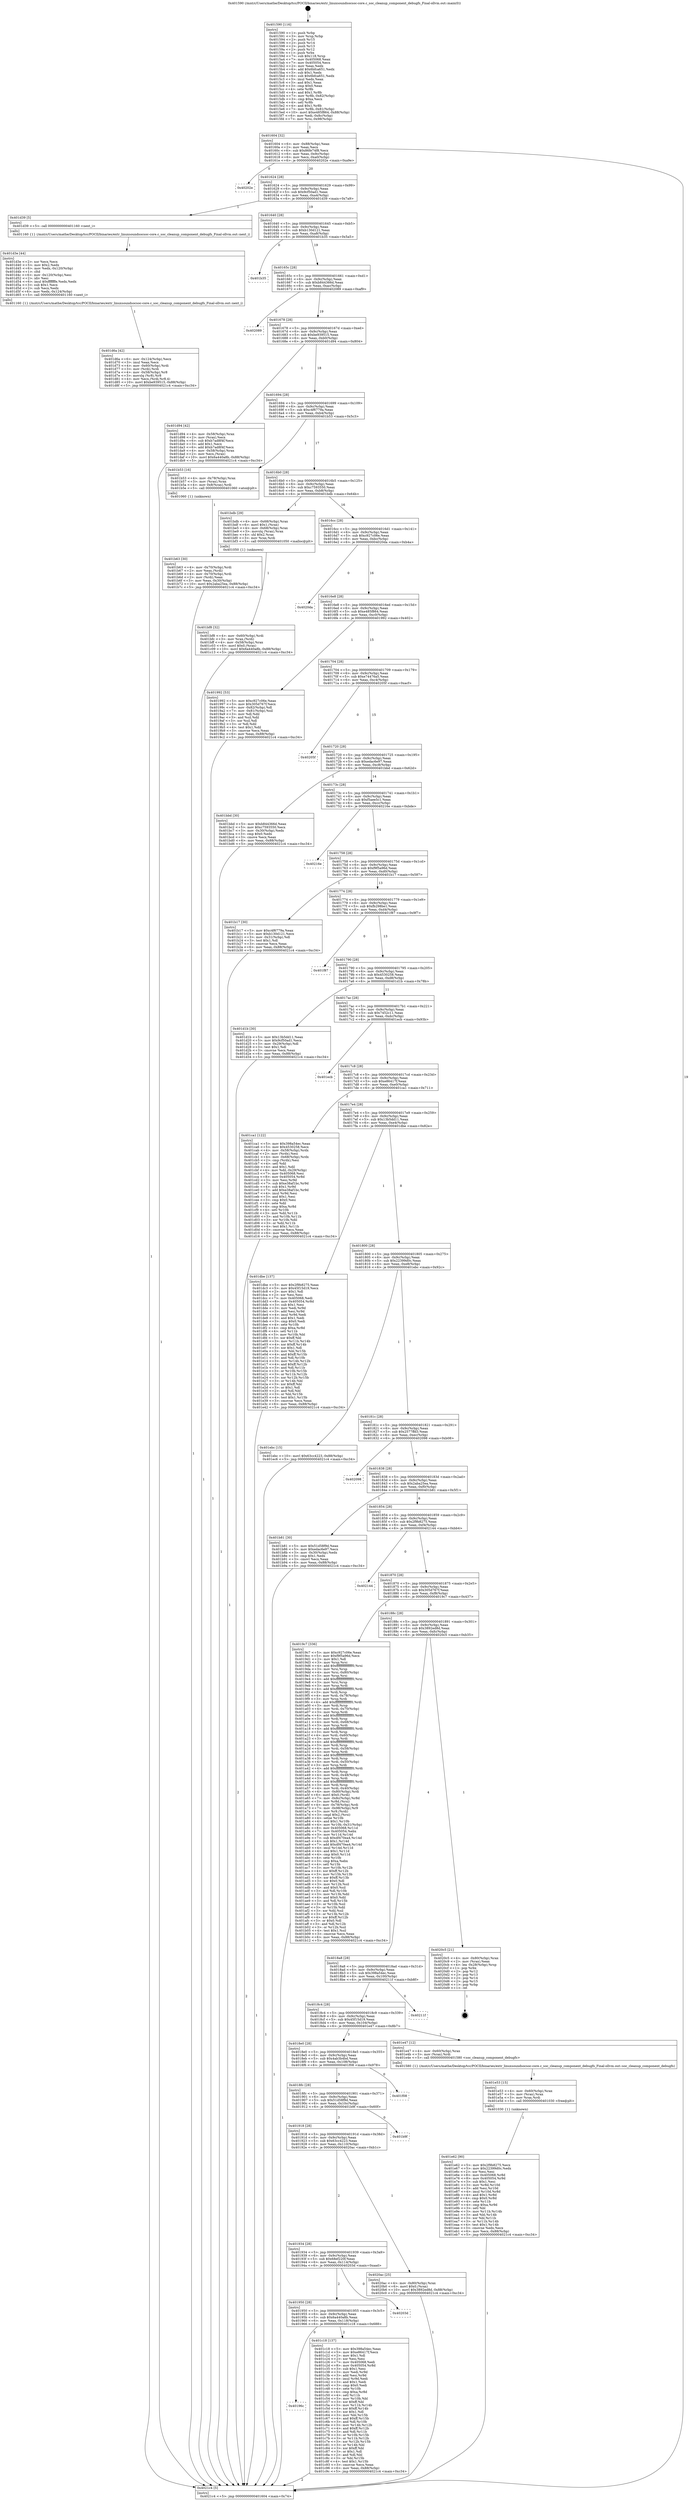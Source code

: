 digraph "0x401590" {
  label = "0x401590 (/mnt/c/Users/mathe/Desktop/tcc/POCII/binaries/extr_linuxsoundsocsoc-core.c_soc_cleanup_component_debugfs_Final-ollvm.out::main(0))"
  labelloc = "t"
  node[shape=record]

  Entry [label="",width=0.3,height=0.3,shape=circle,fillcolor=black,style=filled]
  "0x401604" [label="{
     0x401604 [32]\l
     | [instrs]\l
     &nbsp;&nbsp;0x401604 \<+6\>: mov -0x88(%rbp),%eax\l
     &nbsp;&nbsp;0x40160a \<+2\>: mov %eax,%ecx\l
     &nbsp;&nbsp;0x40160c \<+6\>: sub $0x86fe74f8,%ecx\l
     &nbsp;&nbsp;0x401612 \<+6\>: mov %eax,-0x9c(%rbp)\l
     &nbsp;&nbsp;0x401618 \<+6\>: mov %ecx,-0xa0(%rbp)\l
     &nbsp;&nbsp;0x40161e \<+6\>: je 000000000040202e \<main+0xa9e\>\l
  }"]
  "0x40202e" [label="{
     0x40202e\l
  }", style=dashed]
  "0x401624" [label="{
     0x401624 [28]\l
     | [instrs]\l
     &nbsp;&nbsp;0x401624 \<+5\>: jmp 0000000000401629 \<main+0x99\>\l
     &nbsp;&nbsp;0x401629 \<+6\>: mov -0x9c(%rbp),%eax\l
     &nbsp;&nbsp;0x40162f \<+5\>: sub $0x9cf50ad1,%eax\l
     &nbsp;&nbsp;0x401634 \<+6\>: mov %eax,-0xa4(%rbp)\l
     &nbsp;&nbsp;0x40163a \<+6\>: je 0000000000401d39 \<main+0x7a9\>\l
  }"]
  Exit [label="",width=0.3,height=0.3,shape=circle,fillcolor=black,style=filled,peripheries=2]
  "0x401d39" [label="{
     0x401d39 [5]\l
     | [instrs]\l
     &nbsp;&nbsp;0x401d39 \<+5\>: call 0000000000401160 \<next_i\>\l
     | [calls]\l
     &nbsp;&nbsp;0x401160 \{1\} (/mnt/c/Users/mathe/Desktop/tcc/POCII/binaries/extr_linuxsoundsocsoc-core.c_soc_cleanup_component_debugfs_Final-ollvm.out::next_i)\l
  }"]
  "0x401640" [label="{
     0x401640 [28]\l
     | [instrs]\l
     &nbsp;&nbsp;0x401640 \<+5\>: jmp 0000000000401645 \<main+0xb5\>\l
     &nbsp;&nbsp;0x401645 \<+6\>: mov -0x9c(%rbp),%eax\l
     &nbsp;&nbsp;0x40164b \<+5\>: sub $0xb130d121,%eax\l
     &nbsp;&nbsp;0x401650 \<+6\>: mov %eax,-0xa8(%rbp)\l
     &nbsp;&nbsp;0x401656 \<+6\>: je 0000000000401b35 \<main+0x5a5\>\l
  }"]
  "0x401e62" [label="{
     0x401e62 [90]\l
     | [instrs]\l
     &nbsp;&nbsp;0x401e62 \<+5\>: mov $0x2f9b8275,%ecx\l
     &nbsp;&nbsp;0x401e67 \<+5\>: mov $0x22399d0c,%edx\l
     &nbsp;&nbsp;0x401e6c \<+2\>: xor %esi,%esi\l
     &nbsp;&nbsp;0x401e6e \<+8\>: mov 0x405068,%r8d\l
     &nbsp;&nbsp;0x401e76 \<+8\>: mov 0x405054,%r9d\l
     &nbsp;&nbsp;0x401e7e \<+3\>: sub $0x1,%esi\l
     &nbsp;&nbsp;0x401e81 \<+3\>: mov %r8d,%r10d\l
     &nbsp;&nbsp;0x401e84 \<+3\>: add %esi,%r10d\l
     &nbsp;&nbsp;0x401e87 \<+4\>: imul %r10d,%r8d\l
     &nbsp;&nbsp;0x401e8b \<+4\>: and $0x1,%r8d\l
     &nbsp;&nbsp;0x401e8f \<+4\>: cmp $0x0,%r8d\l
     &nbsp;&nbsp;0x401e93 \<+4\>: sete %r11b\l
     &nbsp;&nbsp;0x401e97 \<+4\>: cmp $0xa,%r9d\l
     &nbsp;&nbsp;0x401e9b \<+3\>: setl %bl\l
     &nbsp;&nbsp;0x401e9e \<+3\>: mov %r11b,%r14b\l
     &nbsp;&nbsp;0x401ea1 \<+3\>: and %bl,%r14b\l
     &nbsp;&nbsp;0x401ea4 \<+3\>: xor %bl,%r11b\l
     &nbsp;&nbsp;0x401ea7 \<+3\>: or %r11b,%r14b\l
     &nbsp;&nbsp;0x401eaa \<+4\>: test $0x1,%r14b\l
     &nbsp;&nbsp;0x401eae \<+3\>: cmovne %edx,%ecx\l
     &nbsp;&nbsp;0x401eb1 \<+6\>: mov %ecx,-0x88(%rbp)\l
     &nbsp;&nbsp;0x401eb7 \<+5\>: jmp 00000000004021c4 \<main+0xc34\>\l
  }"]
  "0x401b35" [label="{
     0x401b35\l
  }", style=dashed]
  "0x40165c" [label="{
     0x40165c [28]\l
     | [instrs]\l
     &nbsp;&nbsp;0x40165c \<+5\>: jmp 0000000000401661 \<main+0xd1\>\l
     &nbsp;&nbsp;0x401661 \<+6\>: mov -0x9c(%rbp),%eax\l
     &nbsp;&nbsp;0x401667 \<+5\>: sub $0xb844366d,%eax\l
     &nbsp;&nbsp;0x40166c \<+6\>: mov %eax,-0xac(%rbp)\l
     &nbsp;&nbsp;0x401672 \<+6\>: je 0000000000402089 \<main+0xaf9\>\l
  }"]
  "0x401e53" [label="{
     0x401e53 [15]\l
     | [instrs]\l
     &nbsp;&nbsp;0x401e53 \<+4\>: mov -0x60(%rbp),%rax\l
     &nbsp;&nbsp;0x401e57 \<+3\>: mov (%rax),%rax\l
     &nbsp;&nbsp;0x401e5a \<+3\>: mov %rax,%rdi\l
     &nbsp;&nbsp;0x401e5d \<+5\>: call 0000000000401030 \<free@plt\>\l
     | [calls]\l
     &nbsp;&nbsp;0x401030 \{1\} (unknown)\l
  }"]
  "0x402089" [label="{
     0x402089\l
  }", style=dashed]
  "0x401678" [label="{
     0x401678 [28]\l
     | [instrs]\l
     &nbsp;&nbsp;0x401678 \<+5\>: jmp 000000000040167d \<main+0xed\>\l
     &nbsp;&nbsp;0x40167d \<+6\>: mov -0x9c(%rbp),%eax\l
     &nbsp;&nbsp;0x401683 \<+5\>: sub $0xbe939515,%eax\l
     &nbsp;&nbsp;0x401688 \<+6\>: mov %eax,-0xb0(%rbp)\l
     &nbsp;&nbsp;0x40168e \<+6\>: je 0000000000401d94 \<main+0x804\>\l
  }"]
  "0x401d6a" [label="{
     0x401d6a [42]\l
     | [instrs]\l
     &nbsp;&nbsp;0x401d6a \<+6\>: mov -0x124(%rbp),%ecx\l
     &nbsp;&nbsp;0x401d70 \<+3\>: imul %eax,%ecx\l
     &nbsp;&nbsp;0x401d73 \<+4\>: mov -0x60(%rbp),%rdi\l
     &nbsp;&nbsp;0x401d77 \<+3\>: mov (%rdi),%rdi\l
     &nbsp;&nbsp;0x401d7a \<+4\>: mov -0x58(%rbp),%r8\l
     &nbsp;&nbsp;0x401d7e \<+3\>: movslq (%r8),%r8\l
     &nbsp;&nbsp;0x401d81 \<+4\>: mov %ecx,(%rdi,%r8,4)\l
     &nbsp;&nbsp;0x401d85 \<+10\>: movl $0xbe939515,-0x88(%rbp)\l
     &nbsp;&nbsp;0x401d8f \<+5\>: jmp 00000000004021c4 \<main+0xc34\>\l
  }"]
  "0x401d94" [label="{
     0x401d94 [42]\l
     | [instrs]\l
     &nbsp;&nbsp;0x401d94 \<+4\>: mov -0x58(%rbp),%rax\l
     &nbsp;&nbsp;0x401d98 \<+2\>: mov (%rax),%ecx\l
     &nbsp;&nbsp;0x401d9a \<+6\>: sub $0xb7ad8f4f,%ecx\l
     &nbsp;&nbsp;0x401da0 \<+3\>: add $0x1,%ecx\l
     &nbsp;&nbsp;0x401da3 \<+6\>: add $0xb7ad8f4f,%ecx\l
     &nbsp;&nbsp;0x401da9 \<+4\>: mov -0x58(%rbp),%rax\l
     &nbsp;&nbsp;0x401dad \<+2\>: mov %ecx,(%rax)\l
     &nbsp;&nbsp;0x401daf \<+10\>: movl $0x6a440a8b,-0x88(%rbp)\l
     &nbsp;&nbsp;0x401db9 \<+5\>: jmp 00000000004021c4 \<main+0xc34\>\l
  }"]
  "0x401694" [label="{
     0x401694 [28]\l
     | [instrs]\l
     &nbsp;&nbsp;0x401694 \<+5\>: jmp 0000000000401699 \<main+0x109\>\l
     &nbsp;&nbsp;0x401699 \<+6\>: mov -0x9c(%rbp),%eax\l
     &nbsp;&nbsp;0x40169f \<+5\>: sub $0xc4f6779a,%eax\l
     &nbsp;&nbsp;0x4016a4 \<+6\>: mov %eax,-0xb4(%rbp)\l
     &nbsp;&nbsp;0x4016aa \<+6\>: je 0000000000401b53 \<main+0x5c3\>\l
  }"]
  "0x401d3e" [label="{
     0x401d3e [44]\l
     | [instrs]\l
     &nbsp;&nbsp;0x401d3e \<+2\>: xor %ecx,%ecx\l
     &nbsp;&nbsp;0x401d40 \<+5\>: mov $0x2,%edx\l
     &nbsp;&nbsp;0x401d45 \<+6\>: mov %edx,-0x120(%rbp)\l
     &nbsp;&nbsp;0x401d4b \<+1\>: cltd\l
     &nbsp;&nbsp;0x401d4c \<+6\>: mov -0x120(%rbp),%esi\l
     &nbsp;&nbsp;0x401d52 \<+2\>: idiv %esi\l
     &nbsp;&nbsp;0x401d54 \<+6\>: imul $0xfffffffe,%edx,%edx\l
     &nbsp;&nbsp;0x401d5a \<+3\>: sub $0x1,%ecx\l
     &nbsp;&nbsp;0x401d5d \<+2\>: sub %ecx,%edx\l
     &nbsp;&nbsp;0x401d5f \<+6\>: mov %edx,-0x124(%rbp)\l
     &nbsp;&nbsp;0x401d65 \<+5\>: call 0000000000401160 \<next_i\>\l
     | [calls]\l
     &nbsp;&nbsp;0x401160 \{1\} (/mnt/c/Users/mathe/Desktop/tcc/POCII/binaries/extr_linuxsoundsocsoc-core.c_soc_cleanup_component_debugfs_Final-ollvm.out::next_i)\l
  }"]
  "0x401b53" [label="{
     0x401b53 [16]\l
     | [instrs]\l
     &nbsp;&nbsp;0x401b53 \<+4\>: mov -0x78(%rbp),%rax\l
     &nbsp;&nbsp;0x401b57 \<+3\>: mov (%rax),%rax\l
     &nbsp;&nbsp;0x401b5a \<+4\>: mov 0x8(%rax),%rdi\l
     &nbsp;&nbsp;0x401b5e \<+5\>: call 0000000000401060 \<atoi@plt\>\l
     | [calls]\l
     &nbsp;&nbsp;0x401060 \{1\} (unknown)\l
  }"]
  "0x4016b0" [label="{
     0x4016b0 [28]\l
     | [instrs]\l
     &nbsp;&nbsp;0x4016b0 \<+5\>: jmp 00000000004016b5 \<main+0x125\>\l
     &nbsp;&nbsp;0x4016b5 \<+6\>: mov -0x9c(%rbp),%eax\l
     &nbsp;&nbsp;0x4016bb \<+5\>: sub $0xc7593550,%eax\l
     &nbsp;&nbsp;0x4016c0 \<+6\>: mov %eax,-0xb8(%rbp)\l
     &nbsp;&nbsp;0x4016c6 \<+6\>: je 0000000000401bdb \<main+0x64b\>\l
  }"]
  "0x40196c" [label="{
     0x40196c\l
  }", style=dashed]
  "0x401bdb" [label="{
     0x401bdb [29]\l
     | [instrs]\l
     &nbsp;&nbsp;0x401bdb \<+4\>: mov -0x68(%rbp),%rax\l
     &nbsp;&nbsp;0x401bdf \<+6\>: movl $0x1,(%rax)\l
     &nbsp;&nbsp;0x401be5 \<+4\>: mov -0x68(%rbp),%rax\l
     &nbsp;&nbsp;0x401be9 \<+3\>: movslq (%rax),%rax\l
     &nbsp;&nbsp;0x401bec \<+4\>: shl $0x2,%rax\l
     &nbsp;&nbsp;0x401bf0 \<+3\>: mov %rax,%rdi\l
     &nbsp;&nbsp;0x401bf3 \<+5\>: call 0000000000401050 \<malloc@plt\>\l
     | [calls]\l
     &nbsp;&nbsp;0x401050 \{1\} (unknown)\l
  }"]
  "0x4016cc" [label="{
     0x4016cc [28]\l
     | [instrs]\l
     &nbsp;&nbsp;0x4016cc \<+5\>: jmp 00000000004016d1 \<main+0x141\>\l
     &nbsp;&nbsp;0x4016d1 \<+6\>: mov -0x9c(%rbp),%eax\l
     &nbsp;&nbsp;0x4016d7 \<+5\>: sub $0xc927c06e,%eax\l
     &nbsp;&nbsp;0x4016dc \<+6\>: mov %eax,-0xbc(%rbp)\l
     &nbsp;&nbsp;0x4016e2 \<+6\>: je 00000000004020da \<main+0xb4a\>\l
  }"]
  "0x401c18" [label="{
     0x401c18 [137]\l
     | [instrs]\l
     &nbsp;&nbsp;0x401c18 \<+5\>: mov $0x398a54ec,%eax\l
     &nbsp;&nbsp;0x401c1d \<+5\>: mov $0xe86417f,%ecx\l
     &nbsp;&nbsp;0x401c22 \<+2\>: mov $0x1,%dl\l
     &nbsp;&nbsp;0x401c24 \<+2\>: xor %esi,%esi\l
     &nbsp;&nbsp;0x401c26 \<+7\>: mov 0x405068,%edi\l
     &nbsp;&nbsp;0x401c2d \<+8\>: mov 0x405054,%r8d\l
     &nbsp;&nbsp;0x401c35 \<+3\>: sub $0x1,%esi\l
     &nbsp;&nbsp;0x401c38 \<+3\>: mov %edi,%r9d\l
     &nbsp;&nbsp;0x401c3b \<+3\>: add %esi,%r9d\l
     &nbsp;&nbsp;0x401c3e \<+4\>: imul %r9d,%edi\l
     &nbsp;&nbsp;0x401c42 \<+3\>: and $0x1,%edi\l
     &nbsp;&nbsp;0x401c45 \<+3\>: cmp $0x0,%edi\l
     &nbsp;&nbsp;0x401c48 \<+4\>: sete %r10b\l
     &nbsp;&nbsp;0x401c4c \<+4\>: cmp $0xa,%r8d\l
     &nbsp;&nbsp;0x401c50 \<+4\>: setl %r11b\l
     &nbsp;&nbsp;0x401c54 \<+3\>: mov %r10b,%bl\l
     &nbsp;&nbsp;0x401c57 \<+3\>: xor $0xff,%bl\l
     &nbsp;&nbsp;0x401c5a \<+3\>: mov %r11b,%r14b\l
     &nbsp;&nbsp;0x401c5d \<+4\>: xor $0xff,%r14b\l
     &nbsp;&nbsp;0x401c61 \<+3\>: xor $0x1,%dl\l
     &nbsp;&nbsp;0x401c64 \<+3\>: mov %bl,%r15b\l
     &nbsp;&nbsp;0x401c67 \<+4\>: and $0xff,%r15b\l
     &nbsp;&nbsp;0x401c6b \<+3\>: and %dl,%r10b\l
     &nbsp;&nbsp;0x401c6e \<+3\>: mov %r14b,%r12b\l
     &nbsp;&nbsp;0x401c71 \<+4\>: and $0xff,%r12b\l
     &nbsp;&nbsp;0x401c75 \<+3\>: and %dl,%r11b\l
     &nbsp;&nbsp;0x401c78 \<+3\>: or %r10b,%r15b\l
     &nbsp;&nbsp;0x401c7b \<+3\>: or %r11b,%r12b\l
     &nbsp;&nbsp;0x401c7e \<+3\>: xor %r12b,%r15b\l
     &nbsp;&nbsp;0x401c81 \<+3\>: or %r14b,%bl\l
     &nbsp;&nbsp;0x401c84 \<+3\>: xor $0xff,%bl\l
     &nbsp;&nbsp;0x401c87 \<+3\>: or $0x1,%dl\l
     &nbsp;&nbsp;0x401c8a \<+2\>: and %dl,%bl\l
     &nbsp;&nbsp;0x401c8c \<+3\>: or %bl,%r15b\l
     &nbsp;&nbsp;0x401c8f \<+4\>: test $0x1,%r15b\l
     &nbsp;&nbsp;0x401c93 \<+3\>: cmovne %ecx,%eax\l
     &nbsp;&nbsp;0x401c96 \<+6\>: mov %eax,-0x88(%rbp)\l
     &nbsp;&nbsp;0x401c9c \<+5\>: jmp 00000000004021c4 \<main+0xc34\>\l
  }"]
  "0x4020da" [label="{
     0x4020da\l
  }", style=dashed]
  "0x4016e8" [label="{
     0x4016e8 [28]\l
     | [instrs]\l
     &nbsp;&nbsp;0x4016e8 \<+5\>: jmp 00000000004016ed \<main+0x15d\>\l
     &nbsp;&nbsp;0x4016ed \<+6\>: mov -0x9c(%rbp),%eax\l
     &nbsp;&nbsp;0x4016f3 \<+5\>: sub $0xe485f864,%eax\l
     &nbsp;&nbsp;0x4016f8 \<+6\>: mov %eax,-0xc0(%rbp)\l
     &nbsp;&nbsp;0x4016fe \<+6\>: je 0000000000401992 \<main+0x402\>\l
  }"]
  "0x401950" [label="{
     0x401950 [28]\l
     | [instrs]\l
     &nbsp;&nbsp;0x401950 \<+5\>: jmp 0000000000401955 \<main+0x3c5\>\l
     &nbsp;&nbsp;0x401955 \<+6\>: mov -0x9c(%rbp),%eax\l
     &nbsp;&nbsp;0x40195b \<+5\>: sub $0x6a440a8b,%eax\l
     &nbsp;&nbsp;0x401960 \<+6\>: mov %eax,-0x118(%rbp)\l
     &nbsp;&nbsp;0x401966 \<+6\>: je 0000000000401c18 \<main+0x688\>\l
  }"]
  "0x401992" [label="{
     0x401992 [53]\l
     | [instrs]\l
     &nbsp;&nbsp;0x401992 \<+5\>: mov $0xc927c06e,%eax\l
     &nbsp;&nbsp;0x401997 \<+5\>: mov $0x305d767f,%ecx\l
     &nbsp;&nbsp;0x40199c \<+6\>: mov -0x82(%rbp),%dl\l
     &nbsp;&nbsp;0x4019a2 \<+7\>: mov -0x81(%rbp),%sil\l
     &nbsp;&nbsp;0x4019a9 \<+3\>: mov %dl,%dil\l
     &nbsp;&nbsp;0x4019ac \<+3\>: and %sil,%dil\l
     &nbsp;&nbsp;0x4019af \<+3\>: xor %sil,%dl\l
     &nbsp;&nbsp;0x4019b2 \<+3\>: or %dl,%dil\l
     &nbsp;&nbsp;0x4019b5 \<+4\>: test $0x1,%dil\l
     &nbsp;&nbsp;0x4019b9 \<+3\>: cmovne %ecx,%eax\l
     &nbsp;&nbsp;0x4019bc \<+6\>: mov %eax,-0x88(%rbp)\l
     &nbsp;&nbsp;0x4019c2 \<+5\>: jmp 00000000004021c4 \<main+0xc34\>\l
  }"]
  "0x401704" [label="{
     0x401704 [28]\l
     | [instrs]\l
     &nbsp;&nbsp;0x401704 \<+5\>: jmp 0000000000401709 \<main+0x179\>\l
     &nbsp;&nbsp;0x401709 \<+6\>: mov -0x9c(%rbp),%eax\l
     &nbsp;&nbsp;0x40170f \<+5\>: sub $0xe74476a5,%eax\l
     &nbsp;&nbsp;0x401714 \<+6\>: mov %eax,-0xc4(%rbp)\l
     &nbsp;&nbsp;0x40171a \<+6\>: je 000000000040205f \<main+0xacf\>\l
  }"]
  "0x4021c4" [label="{
     0x4021c4 [5]\l
     | [instrs]\l
     &nbsp;&nbsp;0x4021c4 \<+5\>: jmp 0000000000401604 \<main+0x74\>\l
  }"]
  "0x401590" [label="{
     0x401590 [116]\l
     | [instrs]\l
     &nbsp;&nbsp;0x401590 \<+1\>: push %rbp\l
     &nbsp;&nbsp;0x401591 \<+3\>: mov %rsp,%rbp\l
     &nbsp;&nbsp;0x401594 \<+2\>: push %r15\l
     &nbsp;&nbsp;0x401596 \<+2\>: push %r14\l
     &nbsp;&nbsp;0x401598 \<+2\>: push %r13\l
     &nbsp;&nbsp;0x40159a \<+2\>: push %r12\l
     &nbsp;&nbsp;0x40159c \<+1\>: push %rbx\l
     &nbsp;&nbsp;0x40159d \<+7\>: sub $0x118,%rsp\l
     &nbsp;&nbsp;0x4015a4 \<+7\>: mov 0x405068,%eax\l
     &nbsp;&nbsp;0x4015ab \<+7\>: mov 0x405054,%ecx\l
     &nbsp;&nbsp;0x4015b2 \<+2\>: mov %eax,%edx\l
     &nbsp;&nbsp;0x4015b4 \<+6\>: add $0x6bfca651,%edx\l
     &nbsp;&nbsp;0x4015ba \<+3\>: sub $0x1,%edx\l
     &nbsp;&nbsp;0x4015bd \<+6\>: sub $0x6bfca651,%edx\l
     &nbsp;&nbsp;0x4015c3 \<+3\>: imul %edx,%eax\l
     &nbsp;&nbsp;0x4015c6 \<+3\>: and $0x1,%eax\l
     &nbsp;&nbsp;0x4015c9 \<+3\>: cmp $0x0,%eax\l
     &nbsp;&nbsp;0x4015cc \<+4\>: sete %r8b\l
     &nbsp;&nbsp;0x4015d0 \<+4\>: and $0x1,%r8b\l
     &nbsp;&nbsp;0x4015d4 \<+7\>: mov %r8b,-0x82(%rbp)\l
     &nbsp;&nbsp;0x4015db \<+3\>: cmp $0xa,%ecx\l
     &nbsp;&nbsp;0x4015de \<+4\>: setl %r8b\l
     &nbsp;&nbsp;0x4015e2 \<+4\>: and $0x1,%r8b\l
     &nbsp;&nbsp;0x4015e6 \<+7\>: mov %r8b,-0x81(%rbp)\l
     &nbsp;&nbsp;0x4015ed \<+10\>: movl $0xe485f864,-0x88(%rbp)\l
     &nbsp;&nbsp;0x4015f7 \<+6\>: mov %edi,-0x8c(%rbp)\l
     &nbsp;&nbsp;0x4015fd \<+7\>: mov %rsi,-0x98(%rbp)\l
  }"]
  "0x40203d" [label="{
     0x40203d\l
  }", style=dashed]
  "0x40205f" [label="{
     0x40205f\l
  }", style=dashed]
  "0x401720" [label="{
     0x401720 [28]\l
     | [instrs]\l
     &nbsp;&nbsp;0x401720 \<+5\>: jmp 0000000000401725 \<main+0x195\>\l
     &nbsp;&nbsp;0x401725 \<+6\>: mov -0x9c(%rbp),%eax\l
     &nbsp;&nbsp;0x40172b \<+5\>: sub $0xedac6e97,%eax\l
     &nbsp;&nbsp;0x401730 \<+6\>: mov %eax,-0xc8(%rbp)\l
     &nbsp;&nbsp;0x401736 \<+6\>: je 0000000000401bbd \<main+0x62d\>\l
  }"]
  "0x401934" [label="{
     0x401934 [28]\l
     | [instrs]\l
     &nbsp;&nbsp;0x401934 \<+5\>: jmp 0000000000401939 \<main+0x3a9\>\l
     &nbsp;&nbsp;0x401939 \<+6\>: mov -0x9c(%rbp),%eax\l
     &nbsp;&nbsp;0x40193f \<+5\>: sub $0x68ef220f,%eax\l
     &nbsp;&nbsp;0x401944 \<+6\>: mov %eax,-0x114(%rbp)\l
     &nbsp;&nbsp;0x40194a \<+6\>: je 000000000040203d \<main+0xaad\>\l
  }"]
  "0x401bbd" [label="{
     0x401bbd [30]\l
     | [instrs]\l
     &nbsp;&nbsp;0x401bbd \<+5\>: mov $0xb844366d,%eax\l
     &nbsp;&nbsp;0x401bc2 \<+5\>: mov $0xc7593550,%ecx\l
     &nbsp;&nbsp;0x401bc7 \<+3\>: mov -0x30(%rbp),%edx\l
     &nbsp;&nbsp;0x401bca \<+3\>: cmp $0x0,%edx\l
     &nbsp;&nbsp;0x401bcd \<+3\>: cmove %ecx,%eax\l
     &nbsp;&nbsp;0x401bd0 \<+6\>: mov %eax,-0x88(%rbp)\l
     &nbsp;&nbsp;0x401bd6 \<+5\>: jmp 00000000004021c4 \<main+0xc34\>\l
  }"]
  "0x40173c" [label="{
     0x40173c [28]\l
     | [instrs]\l
     &nbsp;&nbsp;0x40173c \<+5\>: jmp 0000000000401741 \<main+0x1b1\>\l
     &nbsp;&nbsp;0x401741 \<+6\>: mov -0x9c(%rbp),%eax\l
     &nbsp;&nbsp;0x401747 \<+5\>: sub $0xf5aee5c1,%eax\l
     &nbsp;&nbsp;0x40174c \<+6\>: mov %eax,-0xcc(%rbp)\l
     &nbsp;&nbsp;0x401752 \<+6\>: je 000000000040216e \<main+0xbde\>\l
  }"]
  "0x4020ac" [label="{
     0x4020ac [25]\l
     | [instrs]\l
     &nbsp;&nbsp;0x4020ac \<+4\>: mov -0x80(%rbp),%rax\l
     &nbsp;&nbsp;0x4020b0 \<+6\>: movl $0x0,(%rax)\l
     &nbsp;&nbsp;0x4020b6 \<+10\>: movl $0x3892ed8d,-0x88(%rbp)\l
     &nbsp;&nbsp;0x4020c0 \<+5\>: jmp 00000000004021c4 \<main+0xc34\>\l
  }"]
  "0x40216e" [label="{
     0x40216e\l
  }", style=dashed]
  "0x401758" [label="{
     0x401758 [28]\l
     | [instrs]\l
     &nbsp;&nbsp;0x401758 \<+5\>: jmp 000000000040175d \<main+0x1cd\>\l
     &nbsp;&nbsp;0x40175d \<+6\>: mov -0x9c(%rbp),%eax\l
     &nbsp;&nbsp;0x401763 \<+5\>: sub $0xf9f5a96d,%eax\l
     &nbsp;&nbsp;0x401768 \<+6\>: mov %eax,-0xd0(%rbp)\l
     &nbsp;&nbsp;0x40176e \<+6\>: je 0000000000401b17 \<main+0x587\>\l
  }"]
  "0x401918" [label="{
     0x401918 [28]\l
     | [instrs]\l
     &nbsp;&nbsp;0x401918 \<+5\>: jmp 000000000040191d \<main+0x38d\>\l
     &nbsp;&nbsp;0x40191d \<+6\>: mov -0x9c(%rbp),%eax\l
     &nbsp;&nbsp;0x401923 \<+5\>: sub $0x63cc4223,%eax\l
     &nbsp;&nbsp;0x401928 \<+6\>: mov %eax,-0x110(%rbp)\l
     &nbsp;&nbsp;0x40192e \<+6\>: je 00000000004020ac \<main+0xb1c\>\l
  }"]
  "0x401b17" [label="{
     0x401b17 [30]\l
     | [instrs]\l
     &nbsp;&nbsp;0x401b17 \<+5\>: mov $0xc4f6779a,%eax\l
     &nbsp;&nbsp;0x401b1c \<+5\>: mov $0xb130d121,%ecx\l
     &nbsp;&nbsp;0x401b21 \<+3\>: mov -0x31(%rbp),%dl\l
     &nbsp;&nbsp;0x401b24 \<+3\>: test $0x1,%dl\l
     &nbsp;&nbsp;0x401b27 \<+3\>: cmovne %ecx,%eax\l
     &nbsp;&nbsp;0x401b2a \<+6\>: mov %eax,-0x88(%rbp)\l
     &nbsp;&nbsp;0x401b30 \<+5\>: jmp 00000000004021c4 \<main+0xc34\>\l
  }"]
  "0x401774" [label="{
     0x401774 [28]\l
     | [instrs]\l
     &nbsp;&nbsp;0x401774 \<+5\>: jmp 0000000000401779 \<main+0x1e9\>\l
     &nbsp;&nbsp;0x401779 \<+6\>: mov -0x9c(%rbp),%eax\l
     &nbsp;&nbsp;0x40177f \<+5\>: sub $0xfb298be1,%eax\l
     &nbsp;&nbsp;0x401784 \<+6\>: mov %eax,-0xd4(%rbp)\l
     &nbsp;&nbsp;0x40178a \<+6\>: je 0000000000401f87 \<main+0x9f7\>\l
  }"]
  "0x401b9f" [label="{
     0x401b9f\l
  }", style=dashed]
  "0x401f87" [label="{
     0x401f87\l
  }", style=dashed]
  "0x401790" [label="{
     0x401790 [28]\l
     | [instrs]\l
     &nbsp;&nbsp;0x401790 \<+5\>: jmp 0000000000401795 \<main+0x205\>\l
     &nbsp;&nbsp;0x401795 \<+6\>: mov -0x9c(%rbp),%eax\l
     &nbsp;&nbsp;0x40179b \<+5\>: sub $0x4530258,%eax\l
     &nbsp;&nbsp;0x4017a0 \<+6\>: mov %eax,-0xd8(%rbp)\l
     &nbsp;&nbsp;0x4017a6 \<+6\>: je 0000000000401d1b \<main+0x78b\>\l
  }"]
  "0x4018fc" [label="{
     0x4018fc [28]\l
     | [instrs]\l
     &nbsp;&nbsp;0x4018fc \<+5\>: jmp 0000000000401901 \<main+0x371\>\l
     &nbsp;&nbsp;0x401901 \<+6\>: mov -0x9c(%rbp),%eax\l
     &nbsp;&nbsp;0x401907 \<+5\>: sub $0x51d58f9d,%eax\l
     &nbsp;&nbsp;0x40190c \<+6\>: mov %eax,-0x10c(%rbp)\l
     &nbsp;&nbsp;0x401912 \<+6\>: je 0000000000401b9f \<main+0x60f\>\l
  }"]
  "0x401d1b" [label="{
     0x401d1b [30]\l
     | [instrs]\l
     &nbsp;&nbsp;0x401d1b \<+5\>: mov $0x13b5dd11,%eax\l
     &nbsp;&nbsp;0x401d20 \<+5\>: mov $0x9cf50ad1,%ecx\l
     &nbsp;&nbsp;0x401d25 \<+3\>: mov -0x29(%rbp),%dl\l
     &nbsp;&nbsp;0x401d28 \<+3\>: test $0x1,%dl\l
     &nbsp;&nbsp;0x401d2b \<+3\>: cmovne %ecx,%eax\l
     &nbsp;&nbsp;0x401d2e \<+6\>: mov %eax,-0x88(%rbp)\l
     &nbsp;&nbsp;0x401d34 \<+5\>: jmp 00000000004021c4 \<main+0xc34\>\l
  }"]
  "0x4017ac" [label="{
     0x4017ac [28]\l
     | [instrs]\l
     &nbsp;&nbsp;0x4017ac \<+5\>: jmp 00000000004017b1 \<main+0x221\>\l
     &nbsp;&nbsp;0x4017b1 \<+6\>: mov -0x9c(%rbp),%eax\l
     &nbsp;&nbsp;0x4017b7 \<+5\>: sub $0x7452c11,%eax\l
     &nbsp;&nbsp;0x4017bc \<+6\>: mov %eax,-0xdc(%rbp)\l
     &nbsp;&nbsp;0x4017c2 \<+6\>: je 0000000000401ecb \<main+0x93b\>\l
  }"]
  "0x401f08" [label="{
     0x401f08\l
  }", style=dashed]
  "0x401ecb" [label="{
     0x401ecb\l
  }", style=dashed]
  "0x4017c8" [label="{
     0x4017c8 [28]\l
     | [instrs]\l
     &nbsp;&nbsp;0x4017c8 \<+5\>: jmp 00000000004017cd \<main+0x23d\>\l
     &nbsp;&nbsp;0x4017cd \<+6\>: mov -0x9c(%rbp),%eax\l
     &nbsp;&nbsp;0x4017d3 \<+5\>: sub $0xe86417f,%eax\l
     &nbsp;&nbsp;0x4017d8 \<+6\>: mov %eax,-0xe0(%rbp)\l
     &nbsp;&nbsp;0x4017de \<+6\>: je 0000000000401ca1 \<main+0x711\>\l
  }"]
  "0x4018e0" [label="{
     0x4018e0 [28]\l
     | [instrs]\l
     &nbsp;&nbsp;0x4018e0 \<+5\>: jmp 00000000004018e5 \<main+0x355\>\l
     &nbsp;&nbsp;0x4018e5 \<+6\>: mov -0x9c(%rbp),%eax\l
     &nbsp;&nbsp;0x4018eb \<+5\>: sub $0x4ab3b4bd,%eax\l
     &nbsp;&nbsp;0x4018f0 \<+6\>: mov %eax,-0x108(%rbp)\l
     &nbsp;&nbsp;0x4018f6 \<+6\>: je 0000000000401f08 \<main+0x978\>\l
  }"]
  "0x401ca1" [label="{
     0x401ca1 [122]\l
     | [instrs]\l
     &nbsp;&nbsp;0x401ca1 \<+5\>: mov $0x398a54ec,%eax\l
     &nbsp;&nbsp;0x401ca6 \<+5\>: mov $0x4530258,%ecx\l
     &nbsp;&nbsp;0x401cab \<+4\>: mov -0x58(%rbp),%rdx\l
     &nbsp;&nbsp;0x401caf \<+2\>: mov (%rdx),%esi\l
     &nbsp;&nbsp;0x401cb1 \<+4\>: mov -0x68(%rbp),%rdx\l
     &nbsp;&nbsp;0x401cb5 \<+2\>: cmp (%rdx),%esi\l
     &nbsp;&nbsp;0x401cb7 \<+4\>: setl %dil\l
     &nbsp;&nbsp;0x401cbb \<+4\>: and $0x1,%dil\l
     &nbsp;&nbsp;0x401cbf \<+4\>: mov %dil,-0x29(%rbp)\l
     &nbsp;&nbsp;0x401cc3 \<+7\>: mov 0x405068,%esi\l
     &nbsp;&nbsp;0x401cca \<+8\>: mov 0x405054,%r8d\l
     &nbsp;&nbsp;0x401cd2 \<+3\>: mov %esi,%r9d\l
     &nbsp;&nbsp;0x401cd5 \<+7\>: sub $0xe38af1bc,%r9d\l
     &nbsp;&nbsp;0x401cdc \<+4\>: sub $0x1,%r9d\l
     &nbsp;&nbsp;0x401ce0 \<+7\>: add $0xe38af1bc,%r9d\l
     &nbsp;&nbsp;0x401ce7 \<+4\>: imul %r9d,%esi\l
     &nbsp;&nbsp;0x401ceb \<+3\>: and $0x1,%esi\l
     &nbsp;&nbsp;0x401cee \<+3\>: cmp $0x0,%esi\l
     &nbsp;&nbsp;0x401cf1 \<+4\>: sete %dil\l
     &nbsp;&nbsp;0x401cf5 \<+4\>: cmp $0xa,%r8d\l
     &nbsp;&nbsp;0x401cf9 \<+4\>: setl %r10b\l
     &nbsp;&nbsp;0x401cfd \<+3\>: mov %dil,%r11b\l
     &nbsp;&nbsp;0x401d00 \<+3\>: and %r10b,%r11b\l
     &nbsp;&nbsp;0x401d03 \<+3\>: xor %r10b,%dil\l
     &nbsp;&nbsp;0x401d06 \<+3\>: or %dil,%r11b\l
     &nbsp;&nbsp;0x401d09 \<+4\>: test $0x1,%r11b\l
     &nbsp;&nbsp;0x401d0d \<+3\>: cmovne %ecx,%eax\l
     &nbsp;&nbsp;0x401d10 \<+6\>: mov %eax,-0x88(%rbp)\l
     &nbsp;&nbsp;0x401d16 \<+5\>: jmp 00000000004021c4 \<main+0xc34\>\l
  }"]
  "0x4017e4" [label="{
     0x4017e4 [28]\l
     | [instrs]\l
     &nbsp;&nbsp;0x4017e4 \<+5\>: jmp 00000000004017e9 \<main+0x259\>\l
     &nbsp;&nbsp;0x4017e9 \<+6\>: mov -0x9c(%rbp),%eax\l
     &nbsp;&nbsp;0x4017ef \<+5\>: sub $0x13b5dd11,%eax\l
     &nbsp;&nbsp;0x4017f4 \<+6\>: mov %eax,-0xe4(%rbp)\l
     &nbsp;&nbsp;0x4017fa \<+6\>: je 0000000000401dbe \<main+0x82e\>\l
  }"]
  "0x401e47" [label="{
     0x401e47 [12]\l
     | [instrs]\l
     &nbsp;&nbsp;0x401e47 \<+4\>: mov -0x60(%rbp),%rax\l
     &nbsp;&nbsp;0x401e4b \<+3\>: mov (%rax),%rdi\l
     &nbsp;&nbsp;0x401e4e \<+5\>: call 0000000000401580 \<soc_cleanup_component_debugfs\>\l
     | [calls]\l
     &nbsp;&nbsp;0x401580 \{1\} (/mnt/c/Users/mathe/Desktop/tcc/POCII/binaries/extr_linuxsoundsocsoc-core.c_soc_cleanup_component_debugfs_Final-ollvm.out::soc_cleanup_component_debugfs)\l
  }"]
  "0x401dbe" [label="{
     0x401dbe [137]\l
     | [instrs]\l
     &nbsp;&nbsp;0x401dbe \<+5\>: mov $0x2f9b8275,%eax\l
     &nbsp;&nbsp;0x401dc3 \<+5\>: mov $0x45f15d19,%ecx\l
     &nbsp;&nbsp;0x401dc8 \<+2\>: mov $0x1,%dl\l
     &nbsp;&nbsp;0x401dca \<+2\>: xor %esi,%esi\l
     &nbsp;&nbsp;0x401dcc \<+7\>: mov 0x405068,%edi\l
     &nbsp;&nbsp;0x401dd3 \<+8\>: mov 0x405054,%r8d\l
     &nbsp;&nbsp;0x401ddb \<+3\>: sub $0x1,%esi\l
     &nbsp;&nbsp;0x401dde \<+3\>: mov %edi,%r9d\l
     &nbsp;&nbsp;0x401de1 \<+3\>: add %esi,%r9d\l
     &nbsp;&nbsp;0x401de4 \<+4\>: imul %r9d,%edi\l
     &nbsp;&nbsp;0x401de8 \<+3\>: and $0x1,%edi\l
     &nbsp;&nbsp;0x401deb \<+3\>: cmp $0x0,%edi\l
     &nbsp;&nbsp;0x401dee \<+4\>: sete %r10b\l
     &nbsp;&nbsp;0x401df2 \<+4\>: cmp $0xa,%r8d\l
     &nbsp;&nbsp;0x401df6 \<+4\>: setl %r11b\l
     &nbsp;&nbsp;0x401dfa \<+3\>: mov %r10b,%bl\l
     &nbsp;&nbsp;0x401dfd \<+3\>: xor $0xff,%bl\l
     &nbsp;&nbsp;0x401e00 \<+3\>: mov %r11b,%r14b\l
     &nbsp;&nbsp;0x401e03 \<+4\>: xor $0xff,%r14b\l
     &nbsp;&nbsp;0x401e07 \<+3\>: xor $0x1,%dl\l
     &nbsp;&nbsp;0x401e0a \<+3\>: mov %bl,%r15b\l
     &nbsp;&nbsp;0x401e0d \<+4\>: and $0xff,%r15b\l
     &nbsp;&nbsp;0x401e11 \<+3\>: and %dl,%r10b\l
     &nbsp;&nbsp;0x401e14 \<+3\>: mov %r14b,%r12b\l
     &nbsp;&nbsp;0x401e17 \<+4\>: and $0xff,%r12b\l
     &nbsp;&nbsp;0x401e1b \<+3\>: and %dl,%r11b\l
     &nbsp;&nbsp;0x401e1e \<+3\>: or %r10b,%r15b\l
     &nbsp;&nbsp;0x401e21 \<+3\>: or %r11b,%r12b\l
     &nbsp;&nbsp;0x401e24 \<+3\>: xor %r12b,%r15b\l
     &nbsp;&nbsp;0x401e27 \<+3\>: or %r14b,%bl\l
     &nbsp;&nbsp;0x401e2a \<+3\>: xor $0xff,%bl\l
     &nbsp;&nbsp;0x401e2d \<+3\>: or $0x1,%dl\l
     &nbsp;&nbsp;0x401e30 \<+2\>: and %dl,%bl\l
     &nbsp;&nbsp;0x401e32 \<+3\>: or %bl,%r15b\l
     &nbsp;&nbsp;0x401e35 \<+4\>: test $0x1,%r15b\l
     &nbsp;&nbsp;0x401e39 \<+3\>: cmovne %ecx,%eax\l
     &nbsp;&nbsp;0x401e3c \<+6\>: mov %eax,-0x88(%rbp)\l
     &nbsp;&nbsp;0x401e42 \<+5\>: jmp 00000000004021c4 \<main+0xc34\>\l
  }"]
  "0x401800" [label="{
     0x401800 [28]\l
     | [instrs]\l
     &nbsp;&nbsp;0x401800 \<+5\>: jmp 0000000000401805 \<main+0x275\>\l
     &nbsp;&nbsp;0x401805 \<+6\>: mov -0x9c(%rbp),%eax\l
     &nbsp;&nbsp;0x40180b \<+5\>: sub $0x22399d0c,%eax\l
     &nbsp;&nbsp;0x401810 \<+6\>: mov %eax,-0xe8(%rbp)\l
     &nbsp;&nbsp;0x401816 \<+6\>: je 0000000000401ebc \<main+0x92c\>\l
  }"]
  "0x4018c4" [label="{
     0x4018c4 [28]\l
     | [instrs]\l
     &nbsp;&nbsp;0x4018c4 \<+5\>: jmp 00000000004018c9 \<main+0x339\>\l
     &nbsp;&nbsp;0x4018c9 \<+6\>: mov -0x9c(%rbp),%eax\l
     &nbsp;&nbsp;0x4018cf \<+5\>: sub $0x45f15d19,%eax\l
     &nbsp;&nbsp;0x4018d4 \<+6\>: mov %eax,-0x104(%rbp)\l
     &nbsp;&nbsp;0x4018da \<+6\>: je 0000000000401e47 \<main+0x8b7\>\l
  }"]
  "0x401ebc" [label="{
     0x401ebc [15]\l
     | [instrs]\l
     &nbsp;&nbsp;0x401ebc \<+10\>: movl $0x63cc4223,-0x88(%rbp)\l
     &nbsp;&nbsp;0x401ec6 \<+5\>: jmp 00000000004021c4 \<main+0xc34\>\l
  }"]
  "0x40181c" [label="{
     0x40181c [28]\l
     | [instrs]\l
     &nbsp;&nbsp;0x40181c \<+5\>: jmp 0000000000401821 \<main+0x291\>\l
     &nbsp;&nbsp;0x401821 \<+6\>: mov -0x9c(%rbp),%eax\l
     &nbsp;&nbsp;0x401827 \<+5\>: sub $0x2577ffd3,%eax\l
     &nbsp;&nbsp;0x40182c \<+6\>: mov %eax,-0xec(%rbp)\l
     &nbsp;&nbsp;0x401832 \<+6\>: je 0000000000402098 \<main+0xb08\>\l
  }"]
  "0x40211f" [label="{
     0x40211f\l
  }", style=dashed]
  "0x402098" [label="{
     0x402098\l
  }", style=dashed]
  "0x401838" [label="{
     0x401838 [28]\l
     | [instrs]\l
     &nbsp;&nbsp;0x401838 \<+5\>: jmp 000000000040183d \<main+0x2ad\>\l
     &nbsp;&nbsp;0x40183d \<+6\>: mov -0x9c(%rbp),%eax\l
     &nbsp;&nbsp;0x401843 \<+5\>: sub $0x2aba25ea,%eax\l
     &nbsp;&nbsp;0x401848 \<+6\>: mov %eax,-0xf0(%rbp)\l
     &nbsp;&nbsp;0x40184e \<+6\>: je 0000000000401b81 \<main+0x5f1\>\l
  }"]
  "0x4018a8" [label="{
     0x4018a8 [28]\l
     | [instrs]\l
     &nbsp;&nbsp;0x4018a8 \<+5\>: jmp 00000000004018ad \<main+0x31d\>\l
     &nbsp;&nbsp;0x4018ad \<+6\>: mov -0x9c(%rbp),%eax\l
     &nbsp;&nbsp;0x4018b3 \<+5\>: sub $0x398a54ec,%eax\l
     &nbsp;&nbsp;0x4018b8 \<+6\>: mov %eax,-0x100(%rbp)\l
     &nbsp;&nbsp;0x4018be \<+6\>: je 000000000040211f \<main+0xb8f\>\l
  }"]
  "0x401b81" [label="{
     0x401b81 [30]\l
     | [instrs]\l
     &nbsp;&nbsp;0x401b81 \<+5\>: mov $0x51d58f9d,%eax\l
     &nbsp;&nbsp;0x401b86 \<+5\>: mov $0xedac6e97,%ecx\l
     &nbsp;&nbsp;0x401b8b \<+3\>: mov -0x30(%rbp),%edx\l
     &nbsp;&nbsp;0x401b8e \<+3\>: cmp $0x1,%edx\l
     &nbsp;&nbsp;0x401b91 \<+3\>: cmovl %ecx,%eax\l
     &nbsp;&nbsp;0x401b94 \<+6\>: mov %eax,-0x88(%rbp)\l
     &nbsp;&nbsp;0x401b9a \<+5\>: jmp 00000000004021c4 \<main+0xc34\>\l
  }"]
  "0x401854" [label="{
     0x401854 [28]\l
     | [instrs]\l
     &nbsp;&nbsp;0x401854 \<+5\>: jmp 0000000000401859 \<main+0x2c9\>\l
     &nbsp;&nbsp;0x401859 \<+6\>: mov -0x9c(%rbp),%eax\l
     &nbsp;&nbsp;0x40185f \<+5\>: sub $0x2f9b8275,%eax\l
     &nbsp;&nbsp;0x401864 \<+6\>: mov %eax,-0xf4(%rbp)\l
     &nbsp;&nbsp;0x40186a \<+6\>: je 0000000000402144 \<main+0xbb4\>\l
  }"]
  "0x4020c5" [label="{
     0x4020c5 [21]\l
     | [instrs]\l
     &nbsp;&nbsp;0x4020c5 \<+4\>: mov -0x80(%rbp),%rax\l
     &nbsp;&nbsp;0x4020c9 \<+2\>: mov (%rax),%eax\l
     &nbsp;&nbsp;0x4020cb \<+4\>: lea -0x28(%rbp),%rsp\l
     &nbsp;&nbsp;0x4020cf \<+1\>: pop %rbx\l
     &nbsp;&nbsp;0x4020d0 \<+2\>: pop %r12\l
     &nbsp;&nbsp;0x4020d2 \<+2\>: pop %r13\l
     &nbsp;&nbsp;0x4020d4 \<+2\>: pop %r14\l
     &nbsp;&nbsp;0x4020d6 \<+2\>: pop %r15\l
     &nbsp;&nbsp;0x4020d8 \<+1\>: pop %rbp\l
     &nbsp;&nbsp;0x4020d9 \<+1\>: ret\l
  }"]
  "0x402144" [label="{
     0x402144\l
  }", style=dashed]
  "0x401870" [label="{
     0x401870 [28]\l
     | [instrs]\l
     &nbsp;&nbsp;0x401870 \<+5\>: jmp 0000000000401875 \<main+0x2e5\>\l
     &nbsp;&nbsp;0x401875 \<+6\>: mov -0x9c(%rbp),%eax\l
     &nbsp;&nbsp;0x40187b \<+5\>: sub $0x305d767f,%eax\l
     &nbsp;&nbsp;0x401880 \<+6\>: mov %eax,-0xf8(%rbp)\l
     &nbsp;&nbsp;0x401886 \<+6\>: je 00000000004019c7 \<main+0x437\>\l
  }"]
  "0x401bf8" [label="{
     0x401bf8 [32]\l
     | [instrs]\l
     &nbsp;&nbsp;0x401bf8 \<+4\>: mov -0x60(%rbp),%rdi\l
     &nbsp;&nbsp;0x401bfc \<+3\>: mov %rax,(%rdi)\l
     &nbsp;&nbsp;0x401bff \<+4\>: mov -0x58(%rbp),%rax\l
     &nbsp;&nbsp;0x401c03 \<+6\>: movl $0x0,(%rax)\l
     &nbsp;&nbsp;0x401c09 \<+10\>: movl $0x6a440a8b,-0x88(%rbp)\l
     &nbsp;&nbsp;0x401c13 \<+5\>: jmp 00000000004021c4 \<main+0xc34\>\l
  }"]
  "0x4019c7" [label="{
     0x4019c7 [336]\l
     | [instrs]\l
     &nbsp;&nbsp;0x4019c7 \<+5\>: mov $0xc927c06e,%eax\l
     &nbsp;&nbsp;0x4019cc \<+5\>: mov $0xf9f5a96d,%ecx\l
     &nbsp;&nbsp;0x4019d1 \<+2\>: mov $0x1,%dl\l
     &nbsp;&nbsp;0x4019d3 \<+3\>: mov %rsp,%rsi\l
     &nbsp;&nbsp;0x4019d6 \<+4\>: add $0xfffffffffffffff0,%rsi\l
     &nbsp;&nbsp;0x4019da \<+3\>: mov %rsi,%rsp\l
     &nbsp;&nbsp;0x4019dd \<+4\>: mov %rsi,-0x80(%rbp)\l
     &nbsp;&nbsp;0x4019e1 \<+3\>: mov %rsp,%rsi\l
     &nbsp;&nbsp;0x4019e4 \<+4\>: add $0xfffffffffffffff0,%rsi\l
     &nbsp;&nbsp;0x4019e8 \<+3\>: mov %rsi,%rsp\l
     &nbsp;&nbsp;0x4019eb \<+3\>: mov %rsp,%rdi\l
     &nbsp;&nbsp;0x4019ee \<+4\>: add $0xfffffffffffffff0,%rdi\l
     &nbsp;&nbsp;0x4019f2 \<+3\>: mov %rdi,%rsp\l
     &nbsp;&nbsp;0x4019f5 \<+4\>: mov %rdi,-0x78(%rbp)\l
     &nbsp;&nbsp;0x4019f9 \<+3\>: mov %rsp,%rdi\l
     &nbsp;&nbsp;0x4019fc \<+4\>: add $0xfffffffffffffff0,%rdi\l
     &nbsp;&nbsp;0x401a00 \<+3\>: mov %rdi,%rsp\l
     &nbsp;&nbsp;0x401a03 \<+4\>: mov %rdi,-0x70(%rbp)\l
     &nbsp;&nbsp;0x401a07 \<+3\>: mov %rsp,%rdi\l
     &nbsp;&nbsp;0x401a0a \<+4\>: add $0xfffffffffffffff0,%rdi\l
     &nbsp;&nbsp;0x401a0e \<+3\>: mov %rdi,%rsp\l
     &nbsp;&nbsp;0x401a11 \<+4\>: mov %rdi,-0x68(%rbp)\l
     &nbsp;&nbsp;0x401a15 \<+3\>: mov %rsp,%rdi\l
     &nbsp;&nbsp;0x401a18 \<+4\>: add $0xfffffffffffffff0,%rdi\l
     &nbsp;&nbsp;0x401a1c \<+3\>: mov %rdi,%rsp\l
     &nbsp;&nbsp;0x401a1f \<+4\>: mov %rdi,-0x60(%rbp)\l
     &nbsp;&nbsp;0x401a23 \<+3\>: mov %rsp,%rdi\l
     &nbsp;&nbsp;0x401a26 \<+4\>: add $0xfffffffffffffff0,%rdi\l
     &nbsp;&nbsp;0x401a2a \<+3\>: mov %rdi,%rsp\l
     &nbsp;&nbsp;0x401a2d \<+4\>: mov %rdi,-0x58(%rbp)\l
     &nbsp;&nbsp;0x401a31 \<+3\>: mov %rsp,%rdi\l
     &nbsp;&nbsp;0x401a34 \<+4\>: add $0xfffffffffffffff0,%rdi\l
     &nbsp;&nbsp;0x401a38 \<+3\>: mov %rdi,%rsp\l
     &nbsp;&nbsp;0x401a3b \<+4\>: mov %rdi,-0x50(%rbp)\l
     &nbsp;&nbsp;0x401a3f \<+3\>: mov %rsp,%rdi\l
     &nbsp;&nbsp;0x401a42 \<+4\>: add $0xfffffffffffffff0,%rdi\l
     &nbsp;&nbsp;0x401a46 \<+3\>: mov %rdi,%rsp\l
     &nbsp;&nbsp;0x401a49 \<+4\>: mov %rdi,-0x48(%rbp)\l
     &nbsp;&nbsp;0x401a4d \<+3\>: mov %rsp,%rdi\l
     &nbsp;&nbsp;0x401a50 \<+4\>: add $0xfffffffffffffff0,%rdi\l
     &nbsp;&nbsp;0x401a54 \<+3\>: mov %rdi,%rsp\l
     &nbsp;&nbsp;0x401a57 \<+4\>: mov %rdi,-0x40(%rbp)\l
     &nbsp;&nbsp;0x401a5b \<+4\>: mov -0x80(%rbp),%rdi\l
     &nbsp;&nbsp;0x401a5f \<+6\>: movl $0x0,(%rdi)\l
     &nbsp;&nbsp;0x401a65 \<+7\>: mov -0x8c(%rbp),%r8d\l
     &nbsp;&nbsp;0x401a6c \<+3\>: mov %r8d,(%rsi)\l
     &nbsp;&nbsp;0x401a6f \<+4\>: mov -0x78(%rbp),%rdi\l
     &nbsp;&nbsp;0x401a73 \<+7\>: mov -0x98(%rbp),%r9\l
     &nbsp;&nbsp;0x401a7a \<+3\>: mov %r9,(%rdi)\l
     &nbsp;&nbsp;0x401a7d \<+3\>: cmpl $0x2,(%rsi)\l
     &nbsp;&nbsp;0x401a80 \<+4\>: setne %r10b\l
     &nbsp;&nbsp;0x401a84 \<+4\>: and $0x1,%r10b\l
     &nbsp;&nbsp;0x401a88 \<+4\>: mov %r10b,-0x31(%rbp)\l
     &nbsp;&nbsp;0x401a8c \<+8\>: mov 0x405068,%r11d\l
     &nbsp;&nbsp;0x401a94 \<+7\>: mov 0x405054,%ebx\l
     &nbsp;&nbsp;0x401a9b \<+3\>: mov %r11d,%r14d\l
     &nbsp;&nbsp;0x401a9e \<+7\>: sub $0xdf470ea4,%r14d\l
     &nbsp;&nbsp;0x401aa5 \<+4\>: sub $0x1,%r14d\l
     &nbsp;&nbsp;0x401aa9 \<+7\>: add $0xdf470ea4,%r14d\l
     &nbsp;&nbsp;0x401ab0 \<+4\>: imul %r14d,%r11d\l
     &nbsp;&nbsp;0x401ab4 \<+4\>: and $0x1,%r11d\l
     &nbsp;&nbsp;0x401ab8 \<+4\>: cmp $0x0,%r11d\l
     &nbsp;&nbsp;0x401abc \<+4\>: sete %r10b\l
     &nbsp;&nbsp;0x401ac0 \<+3\>: cmp $0xa,%ebx\l
     &nbsp;&nbsp;0x401ac3 \<+4\>: setl %r15b\l
     &nbsp;&nbsp;0x401ac7 \<+3\>: mov %r10b,%r12b\l
     &nbsp;&nbsp;0x401aca \<+4\>: xor $0xff,%r12b\l
     &nbsp;&nbsp;0x401ace \<+3\>: mov %r15b,%r13b\l
     &nbsp;&nbsp;0x401ad1 \<+4\>: xor $0xff,%r13b\l
     &nbsp;&nbsp;0x401ad5 \<+3\>: xor $0x0,%dl\l
     &nbsp;&nbsp;0x401ad8 \<+3\>: mov %r12b,%sil\l
     &nbsp;&nbsp;0x401adb \<+4\>: and $0x0,%sil\l
     &nbsp;&nbsp;0x401adf \<+3\>: and %dl,%r10b\l
     &nbsp;&nbsp;0x401ae2 \<+3\>: mov %r13b,%dil\l
     &nbsp;&nbsp;0x401ae5 \<+4\>: and $0x0,%dil\l
     &nbsp;&nbsp;0x401ae9 \<+3\>: and %dl,%r15b\l
     &nbsp;&nbsp;0x401aec \<+3\>: or %r10b,%sil\l
     &nbsp;&nbsp;0x401aef \<+3\>: or %r15b,%dil\l
     &nbsp;&nbsp;0x401af2 \<+3\>: xor %dil,%sil\l
     &nbsp;&nbsp;0x401af5 \<+3\>: or %r13b,%r12b\l
     &nbsp;&nbsp;0x401af8 \<+4\>: xor $0xff,%r12b\l
     &nbsp;&nbsp;0x401afc \<+3\>: or $0x0,%dl\l
     &nbsp;&nbsp;0x401aff \<+3\>: and %dl,%r12b\l
     &nbsp;&nbsp;0x401b02 \<+3\>: or %r12b,%sil\l
     &nbsp;&nbsp;0x401b05 \<+4\>: test $0x1,%sil\l
     &nbsp;&nbsp;0x401b09 \<+3\>: cmovne %ecx,%eax\l
     &nbsp;&nbsp;0x401b0c \<+6\>: mov %eax,-0x88(%rbp)\l
     &nbsp;&nbsp;0x401b12 \<+5\>: jmp 00000000004021c4 \<main+0xc34\>\l
  }"]
  "0x40188c" [label="{
     0x40188c [28]\l
     | [instrs]\l
     &nbsp;&nbsp;0x40188c \<+5\>: jmp 0000000000401891 \<main+0x301\>\l
     &nbsp;&nbsp;0x401891 \<+6\>: mov -0x9c(%rbp),%eax\l
     &nbsp;&nbsp;0x401897 \<+5\>: sub $0x3892ed8d,%eax\l
     &nbsp;&nbsp;0x40189c \<+6\>: mov %eax,-0xfc(%rbp)\l
     &nbsp;&nbsp;0x4018a2 \<+6\>: je 00000000004020c5 \<main+0xb35\>\l
  }"]
  "0x401b63" [label="{
     0x401b63 [30]\l
     | [instrs]\l
     &nbsp;&nbsp;0x401b63 \<+4\>: mov -0x70(%rbp),%rdi\l
     &nbsp;&nbsp;0x401b67 \<+2\>: mov %eax,(%rdi)\l
     &nbsp;&nbsp;0x401b69 \<+4\>: mov -0x70(%rbp),%rdi\l
     &nbsp;&nbsp;0x401b6d \<+2\>: mov (%rdi),%eax\l
     &nbsp;&nbsp;0x401b6f \<+3\>: mov %eax,-0x30(%rbp)\l
     &nbsp;&nbsp;0x401b72 \<+10\>: movl $0x2aba25ea,-0x88(%rbp)\l
     &nbsp;&nbsp;0x401b7c \<+5\>: jmp 00000000004021c4 \<main+0xc34\>\l
  }"]
  Entry -> "0x401590" [label=" 1"]
  "0x401604" -> "0x40202e" [label=" 0"]
  "0x401604" -> "0x401624" [label=" 20"]
  "0x4020c5" -> Exit [label=" 1"]
  "0x401624" -> "0x401d39" [label=" 1"]
  "0x401624" -> "0x401640" [label=" 19"]
  "0x4020ac" -> "0x4021c4" [label=" 1"]
  "0x401640" -> "0x401b35" [label=" 0"]
  "0x401640" -> "0x40165c" [label=" 19"]
  "0x401ebc" -> "0x4021c4" [label=" 1"]
  "0x40165c" -> "0x402089" [label=" 0"]
  "0x40165c" -> "0x401678" [label=" 19"]
  "0x401e62" -> "0x4021c4" [label=" 1"]
  "0x401678" -> "0x401d94" [label=" 1"]
  "0x401678" -> "0x401694" [label=" 18"]
  "0x401e53" -> "0x401e62" [label=" 1"]
  "0x401694" -> "0x401b53" [label=" 1"]
  "0x401694" -> "0x4016b0" [label=" 17"]
  "0x401e47" -> "0x401e53" [label=" 1"]
  "0x4016b0" -> "0x401bdb" [label=" 1"]
  "0x4016b0" -> "0x4016cc" [label=" 16"]
  "0x401dbe" -> "0x4021c4" [label=" 1"]
  "0x4016cc" -> "0x4020da" [label=" 0"]
  "0x4016cc" -> "0x4016e8" [label=" 16"]
  "0x401d94" -> "0x4021c4" [label=" 1"]
  "0x4016e8" -> "0x401992" [label=" 1"]
  "0x4016e8" -> "0x401704" [label=" 15"]
  "0x401992" -> "0x4021c4" [label=" 1"]
  "0x401590" -> "0x401604" [label=" 1"]
  "0x4021c4" -> "0x401604" [label=" 19"]
  "0x401d3e" -> "0x401d6a" [label=" 1"]
  "0x401704" -> "0x40205f" [label=" 0"]
  "0x401704" -> "0x401720" [label=" 15"]
  "0x401d39" -> "0x401d3e" [label=" 1"]
  "0x401720" -> "0x401bbd" [label=" 1"]
  "0x401720" -> "0x40173c" [label=" 14"]
  "0x401ca1" -> "0x4021c4" [label=" 2"]
  "0x40173c" -> "0x40216e" [label=" 0"]
  "0x40173c" -> "0x401758" [label=" 14"]
  "0x401c18" -> "0x4021c4" [label=" 2"]
  "0x401758" -> "0x401b17" [label=" 1"]
  "0x401758" -> "0x401774" [label=" 13"]
  "0x401950" -> "0x401c18" [label=" 2"]
  "0x401774" -> "0x401f87" [label=" 0"]
  "0x401774" -> "0x401790" [label=" 13"]
  "0x401d6a" -> "0x4021c4" [label=" 1"]
  "0x401790" -> "0x401d1b" [label=" 2"]
  "0x401790" -> "0x4017ac" [label=" 11"]
  "0x401934" -> "0x40203d" [label=" 0"]
  "0x4017ac" -> "0x401ecb" [label=" 0"]
  "0x4017ac" -> "0x4017c8" [label=" 11"]
  "0x401d1b" -> "0x4021c4" [label=" 2"]
  "0x4017c8" -> "0x401ca1" [label=" 2"]
  "0x4017c8" -> "0x4017e4" [label=" 9"]
  "0x401918" -> "0x4020ac" [label=" 1"]
  "0x4017e4" -> "0x401dbe" [label=" 1"]
  "0x4017e4" -> "0x401800" [label=" 8"]
  "0x401950" -> "0x40196c" [label=" 0"]
  "0x401800" -> "0x401ebc" [label=" 1"]
  "0x401800" -> "0x40181c" [label=" 7"]
  "0x4018fc" -> "0x401b9f" [label=" 0"]
  "0x40181c" -> "0x402098" [label=" 0"]
  "0x40181c" -> "0x401838" [label=" 7"]
  "0x401934" -> "0x401950" [label=" 2"]
  "0x401838" -> "0x401b81" [label=" 1"]
  "0x401838" -> "0x401854" [label=" 6"]
  "0x4018e0" -> "0x401f08" [label=" 0"]
  "0x401854" -> "0x402144" [label=" 0"]
  "0x401854" -> "0x401870" [label=" 6"]
  "0x401918" -> "0x401934" [label=" 2"]
  "0x401870" -> "0x4019c7" [label=" 1"]
  "0x401870" -> "0x40188c" [label=" 5"]
  "0x4018c4" -> "0x401e47" [label=" 1"]
  "0x4019c7" -> "0x4021c4" [label=" 1"]
  "0x401b17" -> "0x4021c4" [label=" 1"]
  "0x401b53" -> "0x401b63" [label=" 1"]
  "0x401b63" -> "0x4021c4" [label=" 1"]
  "0x401b81" -> "0x4021c4" [label=" 1"]
  "0x401bbd" -> "0x4021c4" [label=" 1"]
  "0x401bdb" -> "0x401bf8" [label=" 1"]
  "0x401bf8" -> "0x4021c4" [label=" 1"]
  "0x4018c4" -> "0x4018e0" [label=" 3"]
  "0x40188c" -> "0x4020c5" [label=" 1"]
  "0x40188c" -> "0x4018a8" [label=" 4"]
  "0x4018e0" -> "0x4018fc" [label=" 3"]
  "0x4018a8" -> "0x40211f" [label=" 0"]
  "0x4018a8" -> "0x4018c4" [label=" 4"]
  "0x4018fc" -> "0x401918" [label=" 3"]
}
